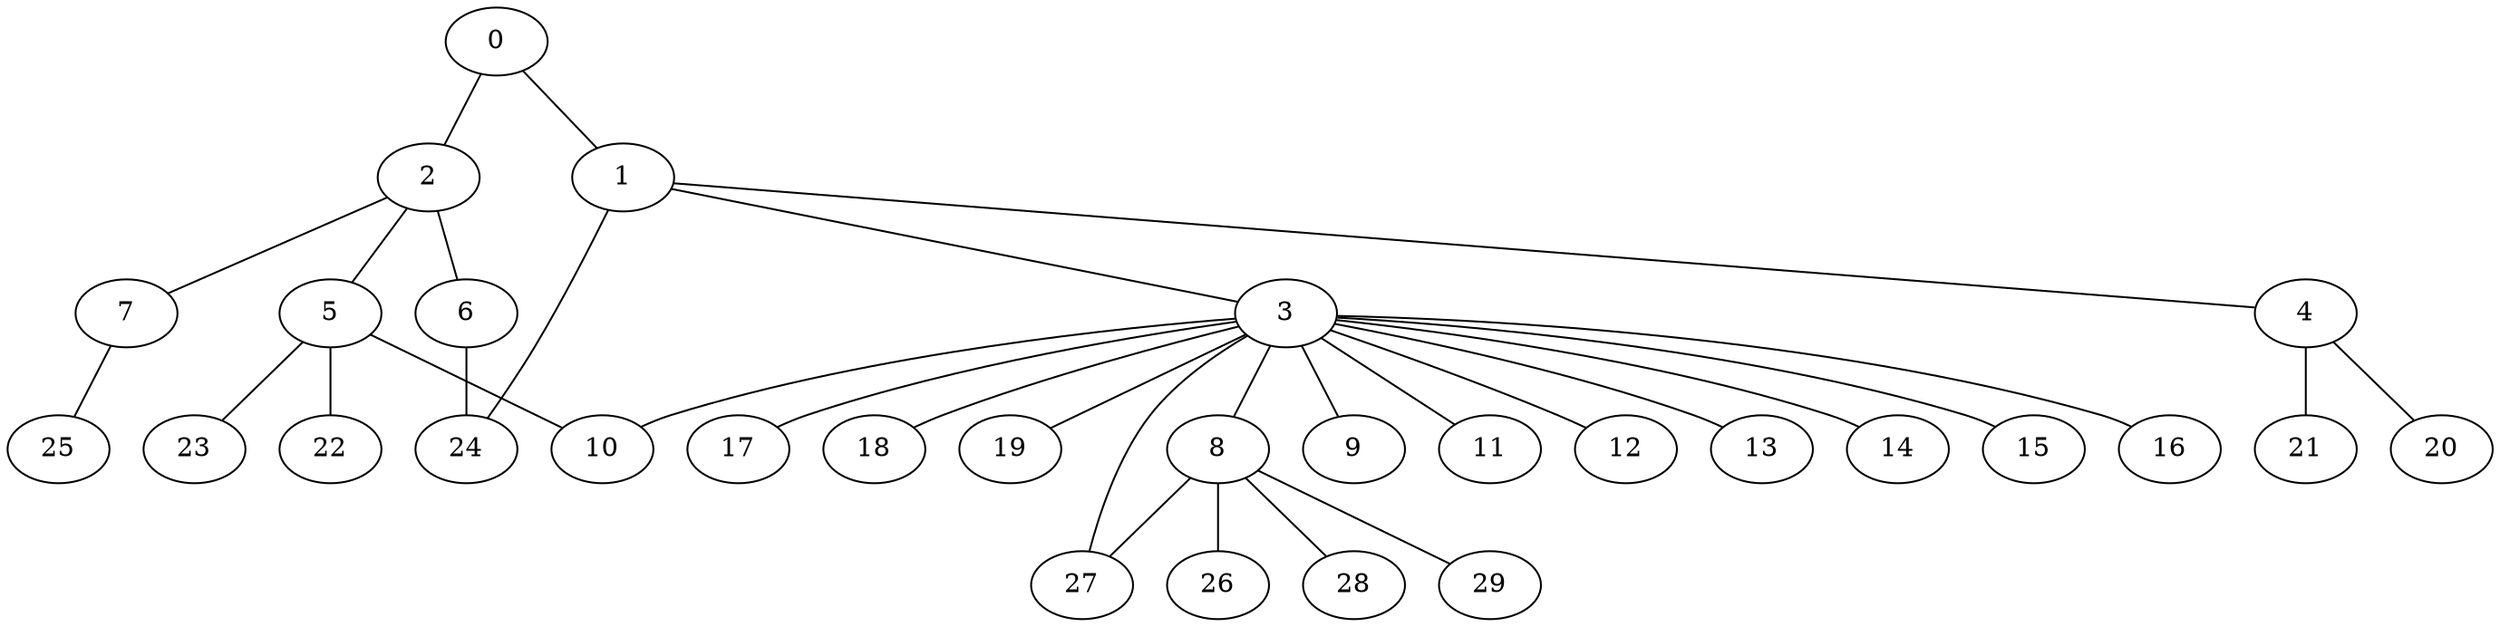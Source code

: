 
graph graphname {
    0 -- 1
0 -- 2
1 -- 3
1 -- 4
1 -- 24
2 -- 5
2 -- 6
2 -- 7
3 -- 8
3 -- 9
3 -- 10
3 -- 11
3 -- 12
3 -- 13
3 -- 14
3 -- 15
3 -- 16
3 -- 17
3 -- 18
3 -- 19
3 -- 27
4 -- 20
4 -- 21
5 -- 22
5 -- 23
5 -- 10
6 -- 24
7 -- 25
8 -- 27
8 -- 26
8 -- 28
8 -- 29

}
